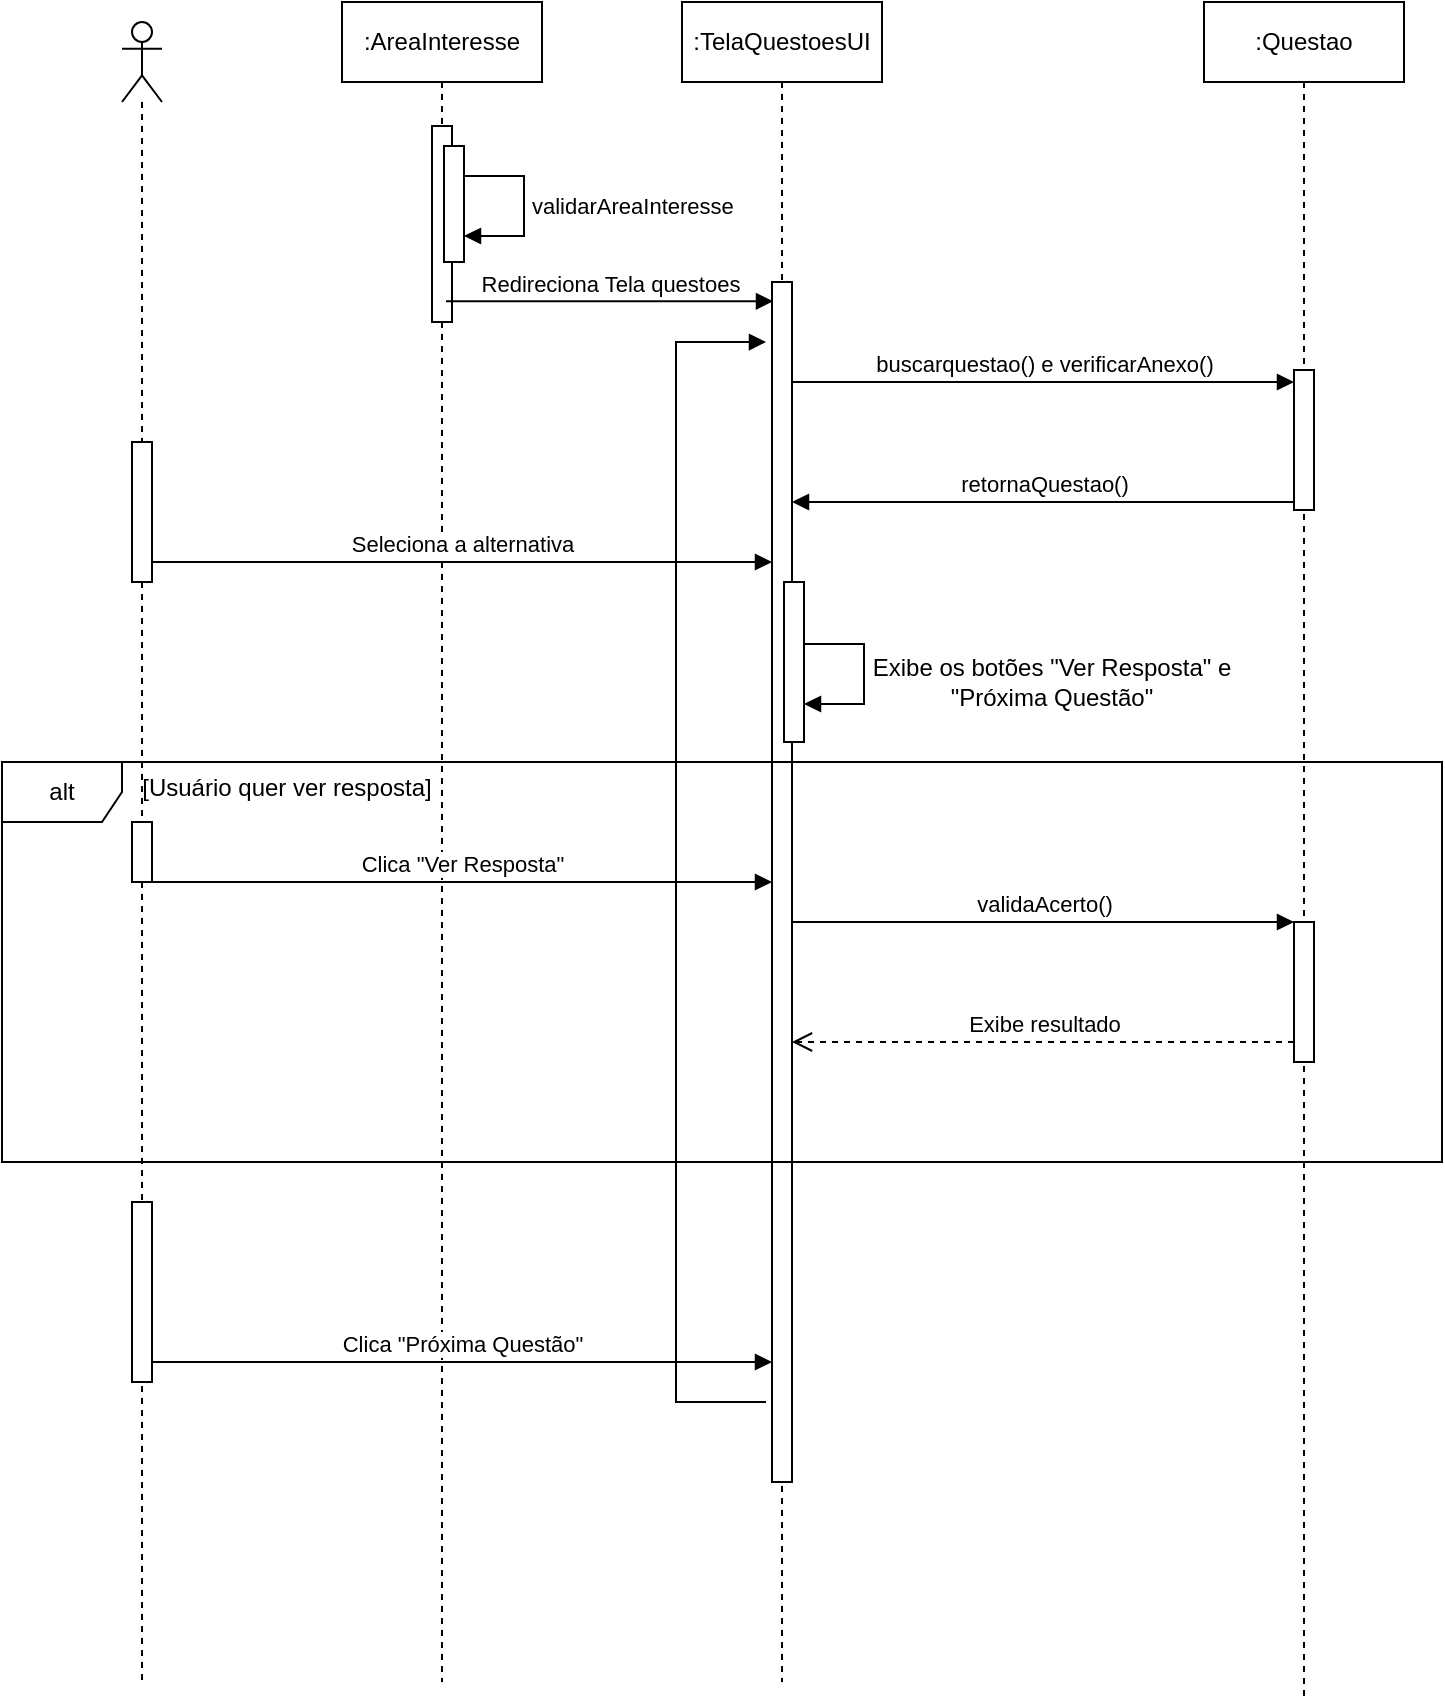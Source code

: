 <mxfile version="27.1.1">
  <diagram name="Page-1" id="2YBvvXClWsGukQMizWep">
    <mxGraphModel dx="1631" dy="711" grid="1" gridSize="10" guides="1" tooltips="1" connect="1" arrows="1" fold="1" page="1" pageScale="1" pageWidth="850" pageHeight="1100" math="0" shadow="0">
      <root>
        <mxCell id="0" />
        <mxCell id="1" parent="0" />
        <mxCell id="DWPmKB5S3XlxeZs-cIkL-1" value="" style="shape=umlLifeline;perimeter=lifelinePerimeter;whiteSpace=wrap;html=1;container=1;dropTarget=0;collapsible=0;recursiveResize=0;outlineConnect=0;portConstraint=eastwest;newEdgeStyle={&quot;curved&quot;:0,&quot;rounded&quot;:0};participant=umlActor;" vertex="1" parent="1">
          <mxGeometry x="80" y="70" width="20" height="830" as="geometry" />
        </mxCell>
        <mxCell id="DWPmKB5S3XlxeZs-cIkL-14" value="" style="html=1;points=[[0,0,0,0,5],[0,1,0,0,-5],[1,0,0,0,5],[1,1,0,0,-5]];perimeter=orthogonalPerimeter;outlineConnect=0;targetShapes=umlLifeline;portConstraint=eastwest;newEdgeStyle={&quot;curved&quot;:0,&quot;rounded&quot;:0};" vertex="1" parent="DWPmKB5S3XlxeZs-cIkL-1">
          <mxGeometry x="5" y="210" width="10" height="70" as="geometry" />
        </mxCell>
        <mxCell id="DWPmKB5S3XlxeZs-cIkL-27" value="" style="html=1;points=[[0,0,0,0,5],[0,1,0,0,-5],[1,0,0,0,5],[1,1,0,0,-5]];perimeter=orthogonalPerimeter;outlineConnect=0;targetShapes=umlLifeline;portConstraint=eastwest;newEdgeStyle={&quot;curved&quot;:0,&quot;rounded&quot;:0};" vertex="1" parent="DWPmKB5S3XlxeZs-cIkL-1">
          <mxGeometry x="5" y="590" width="10" height="90" as="geometry" />
        </mxCell>
        <mxCell id="DWPmKB5S3XlxeZs-cIkL-2" value=":TelaQuestoesUI" style="shape=umlLifeline;perimeter=lifelinePerimeter;whiteSpace=wrap;html=1;container=1;dropTarget=0;collapsible=0;recursiveResize=0;outlineConnect=0;portConstraint=eastwest;newEdgeStyle={&quot;curved&quot;:0,&quot;rounded&quot;:0};" vertex="1" parent="1">
          <mxGeometry x="360" y="60" width="100" height="840" as="geometry" />
        </mxCell>
        <mxCell id="DWPmKB5S3XlxeZs-cIkL-11" value="" style="html=1;points=[[0,0,0,0,5],[0,1,0,0,-5],[1,0,0,0,5],[1,1,0,0,-5]];perimeter=orthogonalPerimeter;outlineConnect=0;targetShapes=umlLifeline;portConstraint=eastwest;newEdgeStyle={&quot;curved&quot;:0,&quot;rounded&quot;:0};" vertex="1" parent="DWPmKB5S3XlxeZs-cIkL-2">
          <mxGeometry x="45" y="140" width="10" height="600" as="geometry" />
        </mxCell>
        <mxCell id="DWPmKB5S3XlxeZs-cIkL-16" value="" style="html=1;points=[[0,0,0,0,5],[0,1,0,0,-5],[1,0,0,0,5],[1,1,0,0,-5]];perimeter=orthogonalPerimeter;outlineConnect=0;targetShapes=umlLifeline;portConstraint=eastwest;newEdgeStyle={&quot;curved&quot;:0,&quot;rounded&quot;:0};" vertex="1" parent="DWPmKB5S3XlxeZs-cIkL-2">
          <mxGeometry x="51" y="290" width="10" height="80" as="geometry" />
        </mxCell>
        <mxCell id="DWPmKB5S3XlxeZs-cIkL-30" value="" style="html=1;align=left;spacingLeft=2;endArrow=block;rounded=0;edgeStyle=orthogonalEdgeStyle;curved=0;rounded=0;" edge="1" parent="DWPmKB5S3XlxeZs-cIkL-2">
          <mxGeometry x="-0.005" relative="1" as="geometry">
            <mxPoint x="42" y="700.029" as="sourcePoint" />
            <Array as="points">
              <mxPoint x="-3" y="700" />
              <mxPoint x="-3" y="170" />
            </Array>
            <mxPoint x="42" y="170.029" as="targetPoint" />
            <mxPoint as="offset" />
          </mxGeometry>
        </mxCell>
        <mxCell id="DWPmKB5S3XlxeZs-cIkL-3" value=":Questao" style="shape=umlLifeline;perimeter=lifelinePerimeter;whiteSpace=wrap;html=1;container=1;dropTarget=0;collapsible=0;recursiveResize=0;outlineConnect=0;portConstraint=eastwest;newEdgeStyle={&quot;curved&quot;:0,&quot;rounded&quot;:0};" vertex="1" parent="1">
          <mxGeometry x="621" y="60" width="100" height="850" as="geometry" />
        </mxCell>
        <mxCell id="DWPmKB5S3XlxeZs-cIkL-10" value="" style="html=1;points=[[0,0,0,0,5],[0,1,0,0,-5],[1,0,0,0,5],[1,1,0,0,-5]];perimeter=orthogonalPerimeter;outlineConnect=0;targetShapes=umlLifeline;portConstraint=eastwest;newEdgeStyle={&quot;curved&quot;:0,&quot;rounded&quot;:0};" vertex="1" parent="DWPmKB5S3XlxeZs-cIkL-3">
          <mxGeometry x="45" y="184" width="10" height="70" as="geometry" />
        </mxCell>
        <mxCell id="DWPmKB5S3XlxeZs-cIkL-4" value=":AreaInteresse" style="shape=umlLifeline;perimeter=lifelinePerimeter;whiteSpace=wrap;html=1;container=1;dropTarget=0;collapsible=0;recursiveResize=0;outlineConnect=0;portConstraint=eastwest;newEdgeStyle={&quot;curved&quot;:0,&quot;rounded&quot;:0};" vertex="1" parent="1">
          <mxGeometry x="190" y="60" width="100" height="840" as="geometry" />
        </mxCell>
        <mxCell id="DWPmKB5S3XlxeZs-cIkL-5" value="" style="html=1;points=[[0,0,0,0,5],[0,1,0,0,-5],[1,0,0,0,5],[1,1,0,0,-5]];perimeter=orthogonalPerimeter;outlineConnect=0;targetShapes=umlLifeline;portConstraint=eastwest;newEdgeStyle={&quot;curved&quot;:0,&quot;rounded&quot;:0};" vertex="1" parent="DWPmKB5S3XlxeZs-cIkL-4">
          <mxGeometry x="45" y="62" width="10" height="98" as="geometry" />
        </mxCell>
        <mxCell id="DWPmKB5S3XlxeZs-cIkL-6" value="" style="html=1;points=[[0,0,0,0,5],[0,1,0,0,-5],[1,0,0,0,5],[1,1,0,0,-5]];perimeter=orthogonalPerimeter;outlineConnect=0;targetShapes=umlLifeline;portConstraint=eastwest;newEdgeStyle={&quot;curved&quot;:0,&quot;rounded&quot;:0};" vertex="1" parent="DWPmKB5S3XlxeZs-cIkL-4">
          <mxGeometry x="51" y="72" width="10" height="58" as="geometry" />
        </mxCell>
        <mxCell id="DWPmKB5S3XlxeZs-cIkL-7" value="validarAreaInteresse" style="html=1;align=left;spacingLeft=2;endArrow=block;rounded=0;edgeStyle=orthogonalEdgeStyle;curved=0;rounded=0;" edge="1" target="DWPmKB5S3XlxeZs-cIkL-6" parent="DWPmKB5S3XlxeZs-cIkL-4">
          <mxGeometry x="-0.005" relative="1" as="geometry">
            <mxPoint x="61" y="87" as="sourcePoint" />
            <Array as="points">
              <mxPoint x="91" y="87" />
              <mxPoint x="91" y="117" />
            </Array>
            <mxPoint x="66" y="116.966" as="targetPoint" />
            <mxPoint as="offset" />
          </mxGeometry>
        </mxCell>
        <mxCell id="DWPmKB5S3XlxeZs-cIkL-9" value="buscarquestao() e verificarAnexo()" style="html=1;verticalAlign=bottom;endArrow=block;curved=0;rounded=0;" edge="1" parent="1" source="DWPmKB5S3XlxeZs-cIkL-11" target="DWPmKB5S3XlxeZs-cIkL-10">
          <mxGeometry width="80" relative="1" as="geometry">
            <mxPoint x="415" y="219.66" as="sourcePoint" />
            <mxPoint x="580" y="220" as="targetPoint" />
            <Array as="points">
              <mxPoint x="540" y="250" />
            </Array>
          </mxGeometry>
        </mxCell>
        <mxCell id="DWPmKB5S3XlxeZs-cIkL-12" value="Redireciona Tela questoes" style="html=1;verticalAlign=bottom;endArrow=block;curved=0;rounded=0;" edge="1" parent="1">
          <mxGeometry width="80" relative="1" as="geometry">
            <mxPoint x="242" y="209.66" as="sourcePoint" />
            <mxPoint x="405.5" y="209.66" as="targetPoint" />
          </mxGeometry>
        </mxCell>
        <mxCell id="DWPmKB5S3XlxeZs-cIkL-13" value="retornaQuestao()" style="html=1;verticalAlign=bottom;endArrow=block;curved=0;rounded=0;" edge="1" parent="1">
          <mxGeometry width="80" relative="1" as="geometry">
            <mxPoint x="666" y="310" as="sourcePoint" />
            <mxPoint x="415.0" y="310" as="targetPoint" />
            <Array as="points">
              <mxPoint x="490" y="310" />
            </Array>
          </mxGeometry>
        </mxCell>
        <mxCell id="DWPmKB5S3XlxeZs-cIkL-15" value="Seleciona a alternativa" style="html=1;verticalAlign=bottom;endArrow=block;curved=0;rounded=0;" edge="1" parent="1" source="DWPmKB5S3XlxeZs-cIkL-14" target="DWPmKB5S3XlxeZs-cIkL-11">
          <mxGeometry width="80" relative="1" as="geometry">
            <mxPoint x="110" y="340" as="sourcePoint" />
            <mxPoint x="190" y="340" as="targetPoint" />
            <Array as="points">
              <mxPoint x="270" y="340" />
            </Array>
          </mxGeometry>
        </mxCell>
        <mxCell id="DWPmKB5S3XlxeZs-cIkL-17" value="" style="html=1;align=left;spacingLeft=2;endArrow=block;rounded=0;edgeStyle=orthogonalEdgeStyle;curved=0;rounded=0;" edge="1" parent="1">
          <mxGeometry x="-0.005" relative="1" as="geometry">
            <mxPoint x="421" y="381" as="sourcePoint" />
            <Array as="points">
              <mxPoint x="451" y="381" />
              <mxPoint x="451" y="411" />
            </Array>
            <mxPoint x="421" y="411" as="targetPoint" />
            <mxPoint as="offset" />
          </mxGeometry>
        </mxCell>
        <mxCell id="DWPmKB5S3XlxeZs-cIkL-18" value="Exibe os botões &quot;Ver Resposta&quot; e &quot;Próxima Questão&quot;" style="text;html=1;align=center;verticalAlign=middle;whiteSpace=wrap;rounded=0;" vertex="1" parent="1">
          <mxGeometry x="450" y="380" width="190" height="40" as="geometry" />
        </mxCell>
        <mxCell id="DWPmKB5S3XlxeZs-cIkL-19" value="alt" style="shape=umlFrame;whiteSpace=wrap;html=1;pointerEvents=0;" vertex="1" parent="1">
          <mxGeometry x="20" y="440" width="720" height="200" as="geometry" />
        </mxCell>
        <mxCell id="DWPmKB5S3XlxeZs-cIkL-20" value="" style="html=1;points=[[0,0,0,0,5],[0,1,0,0,-5],[1,0,0,0,5],[1,1,0,0,-5]];perimeter=orthogonalPerimeter;outlineConnect=0;targetShapes=umlLifeline;portConstraint=eastwest;newEdgeStyle={&quot;curved&quot;:0,&quot;rounded&quot;:0};" vertex="1" parent="1">
          <mxGeometry x="85" y="470" width="10" height="30" as="geometry" />
        </mxCell>
        <mxCell id="DWPmKB5S3XlxeZs-cIkL-21" value="Clica &quot;Ver Resposta&quot;" style="html=1;verticalAlign=bottom;endArrow=block;curved=0;rounded=0;" edge="1" parent="1" source="DWPmKB5S3XlxeZs-cIkL-20" target="DWPmKB5S3XlxeZs-cIkL-11">
          <mxGeometry width="80" relative="1" as="geometry">
            <mxPoint x="120" y="530" as="sourcePoint" />
            <mxPoint x="200" y="530" as="targetPoint" />
            <Array as="points">
              <mxPoint x="260" y="500" />
              <mxPoint x="340" y="500" />
            </Array>
          </mxGeometry>
        </mxCell>
        <mxCell id="DWPmKB5S3XlxeZs-cIkL-22" value="validaAcerto()" style="html=1;verticalAlign=bottom;endArrow=block;curved=0;rounded=0;" edge="1" parent="1" source="DWPmKB5S3XlxeZs-cIkL-11" target="DWPmKB5S3XlxeZs-cIkL-23">
          <mxGeometry width="80" relative="1" as="geometry">
            <mxPoint x="460" y="530" as="sourcePoint" />
            <mxPoint x="540" y="530" as="targetPoint" />
          </mxGeometry>
        </mxCell>
        <mxCell id="DWPmKB5S3XlxeZs-cIkL-23" value="" style="html=1;points=[[0,0,0,0,5],[0,1,0,0,-5],[1,0,0,0,5],[1,1,0,0,-5]];perimeter=orthogonalPerimeter;outlineConnect=0;targetShapes=umlLifeline;portConstraint=eastwest;newEdgeStyle={&quot;curved&quot;:0,&quot;rounded&quot;:0};" vertex="1" parent="1">
          <mxGeometry x="666" y="520" width="10" height="70" as="geometry" />
        </mxCell>
        <mxCell id="DWPmKB5S3XlxeZs-cIkL-24" value="Exibe resultado" style="html=1;verticalAlign=bottom;endArrow=open;dashed=1;endSize=8;curved=0;rounded=0;" edge="1" parent="1" source="DWPmKB5S3XlxeZs-cIkL-23" target="DWPmKB5S3XlxeZs-cIkL-11">
          <mxGeometry relative="1" as="geometry">
            <mxPoint x="600" y="570" as="sourcePoint" />
            <mxPoint x="520" y="570" as="targetPoint" />
            <Array as="points">
              <mxPoint x="540" y="580" />
            </Array>
          </mxGeometry>
        </mxCell>
        <mxCell id="DWPmKB5S3XlxeZs-cIkL-25" value="[Usuário quer ver resposta]" style="text;html=1;align=center;verticalAlign=middle;whiteSpace=wrap;rounded=0;" vertex="1" parent="1">
          <mxGeometry x="85" y="438" width="155" height="30" as="geometry" />
        </mxCell>
        <mxCell id="DWPmKB5S3XlxeZs-cIkL-28" value="Clica &quot;Próxima Questão&quot;" style="html=1;verticalAlign=bottom;endArrow=block;curved=0;rounded=0;" edge="1" parent="1">
          <mxGeometry width="80" relative="1" as="geometry">
            <mxPoint x="95" y="740" as="sourcePoint" />
            <mxPoint x="405" y="740" as="targetPoint" />
            <Array as="points">
              <mxPoint x="340" y="740" />
            </Array>
          </mxGeometry>
        </mxCell>
      </root>
    </mxGraphModel>
  </diagram>
</mxfile>
